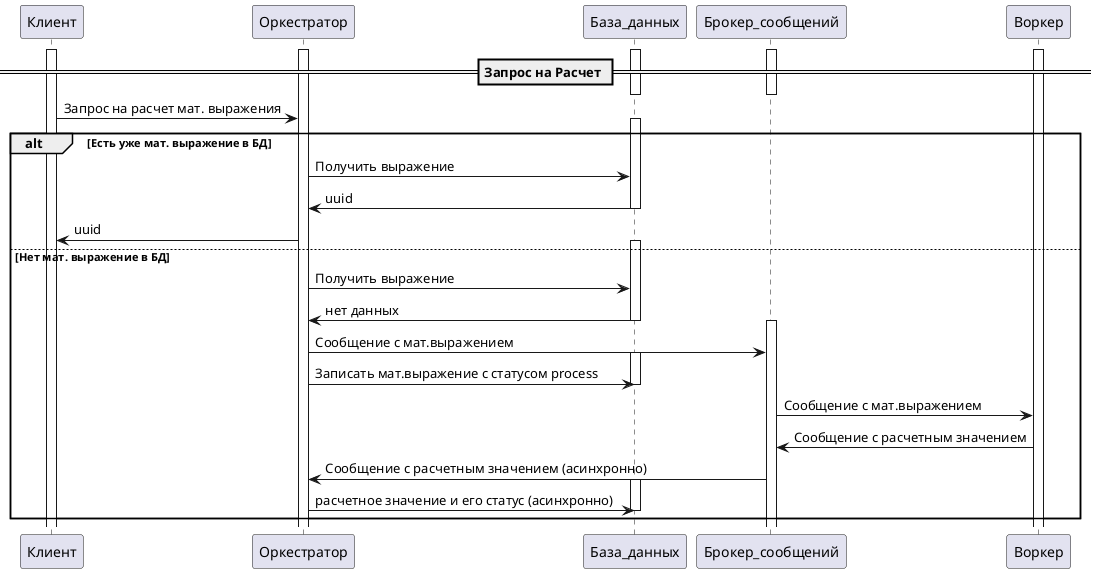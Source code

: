 @startuml
!pragma layout smetana
== Запрос на Расчет ==
activate Клиент
activate Оркестратор
activate База_данных
activate Брокер_сообщений
deactivate Брокер_сообщений
activate Воркер
deactivate База_данных
Клиент -> Оркестратор: Запрос на расчет мат. выражения
alt Есть уже мат. выражение в БД
    activate База_данных
    Оркестратор -> База_данных: Получить выражение
    База_данных -> Оркестратор: uuid
    deactivate База_данных
    Оркестратор -> Клиент: uuid
else Нет мат. выражение в БД
     activate База_данных
     Оркестратор -> База_данных: Получить выражение
     База_данных -> Оркестратор: нет данных
     deactivate База_данных
     activate Брокер_сообщений
     Оркестратор -> Брокер_сообщений: Сообщение с мат.выражением
     activate База_данных
     Оркестратор -> База_данных: Записать мат.выражение с статусом process
     deactivate База_данных
    Брокер_сообщений -> Воркер: Сообщение с мат.выражением
    Воркер -> Брокер_сообщений: Сообщение с расчетным значением
    Брокер_сообщений -> Оркестратор: Сообщение с расчетным значением (асинхронно)
    activate База_данных
    Оркестратор -> База_данных: расчетное значение и его статус (асинхронно)
    deactivate База_данных
end





@enduml